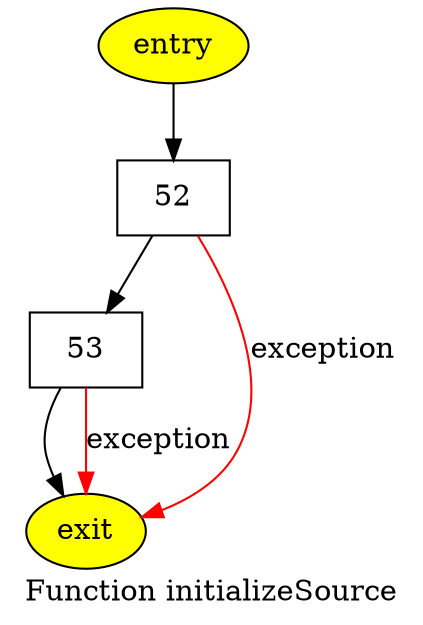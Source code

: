 digraph CFG {
node [shape="box"]
label = "Function initializeSource"
n47 [label="entry", shape="ellipse", style="filled", fillcolor="yellow"]
n48 [label="52"]
n49 [label="53"]
n50 [label="exit", shape="ellipse", style="filled", fillcolor="yellow"]
n47 -> n48 []
n48 -> n49 []
n48 -> n50 [color="red", label="exception"]
n49 -> n50 []
n49 -> n50 [color="red", label="exception"]
}
